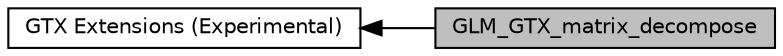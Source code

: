 digraph "GLM_GTX_matrix_decompose"
{
  edge [fontname="Helvetica",fontsize="10",labelfontname="Helvetica",labelfontsize="10"];
  node [fontname="Helvetica",fontsize="10",shape=box];
  rankdir=LR;
  Node2 [label="GTX Extensions (Experimental)",height=0.2,width=0.4,color="black", fillcolor="white", style="filled",URL="$group__gtx.html",tooltip="Functions and types that the GLSL specification doesn't define, but useful to have for a C++ program."];
  Node1 [label="GLM_GTX_matrix_decompose",height=0.2,width=0.4,color="black", fillcolor="grey75", style="filled", fontcolor="black",tooltip="Decomposes a model matrix to translations, rotation and scale components."];
  Node2->Node1 [shape=plaintext, dir="back", style="solid"];
}
